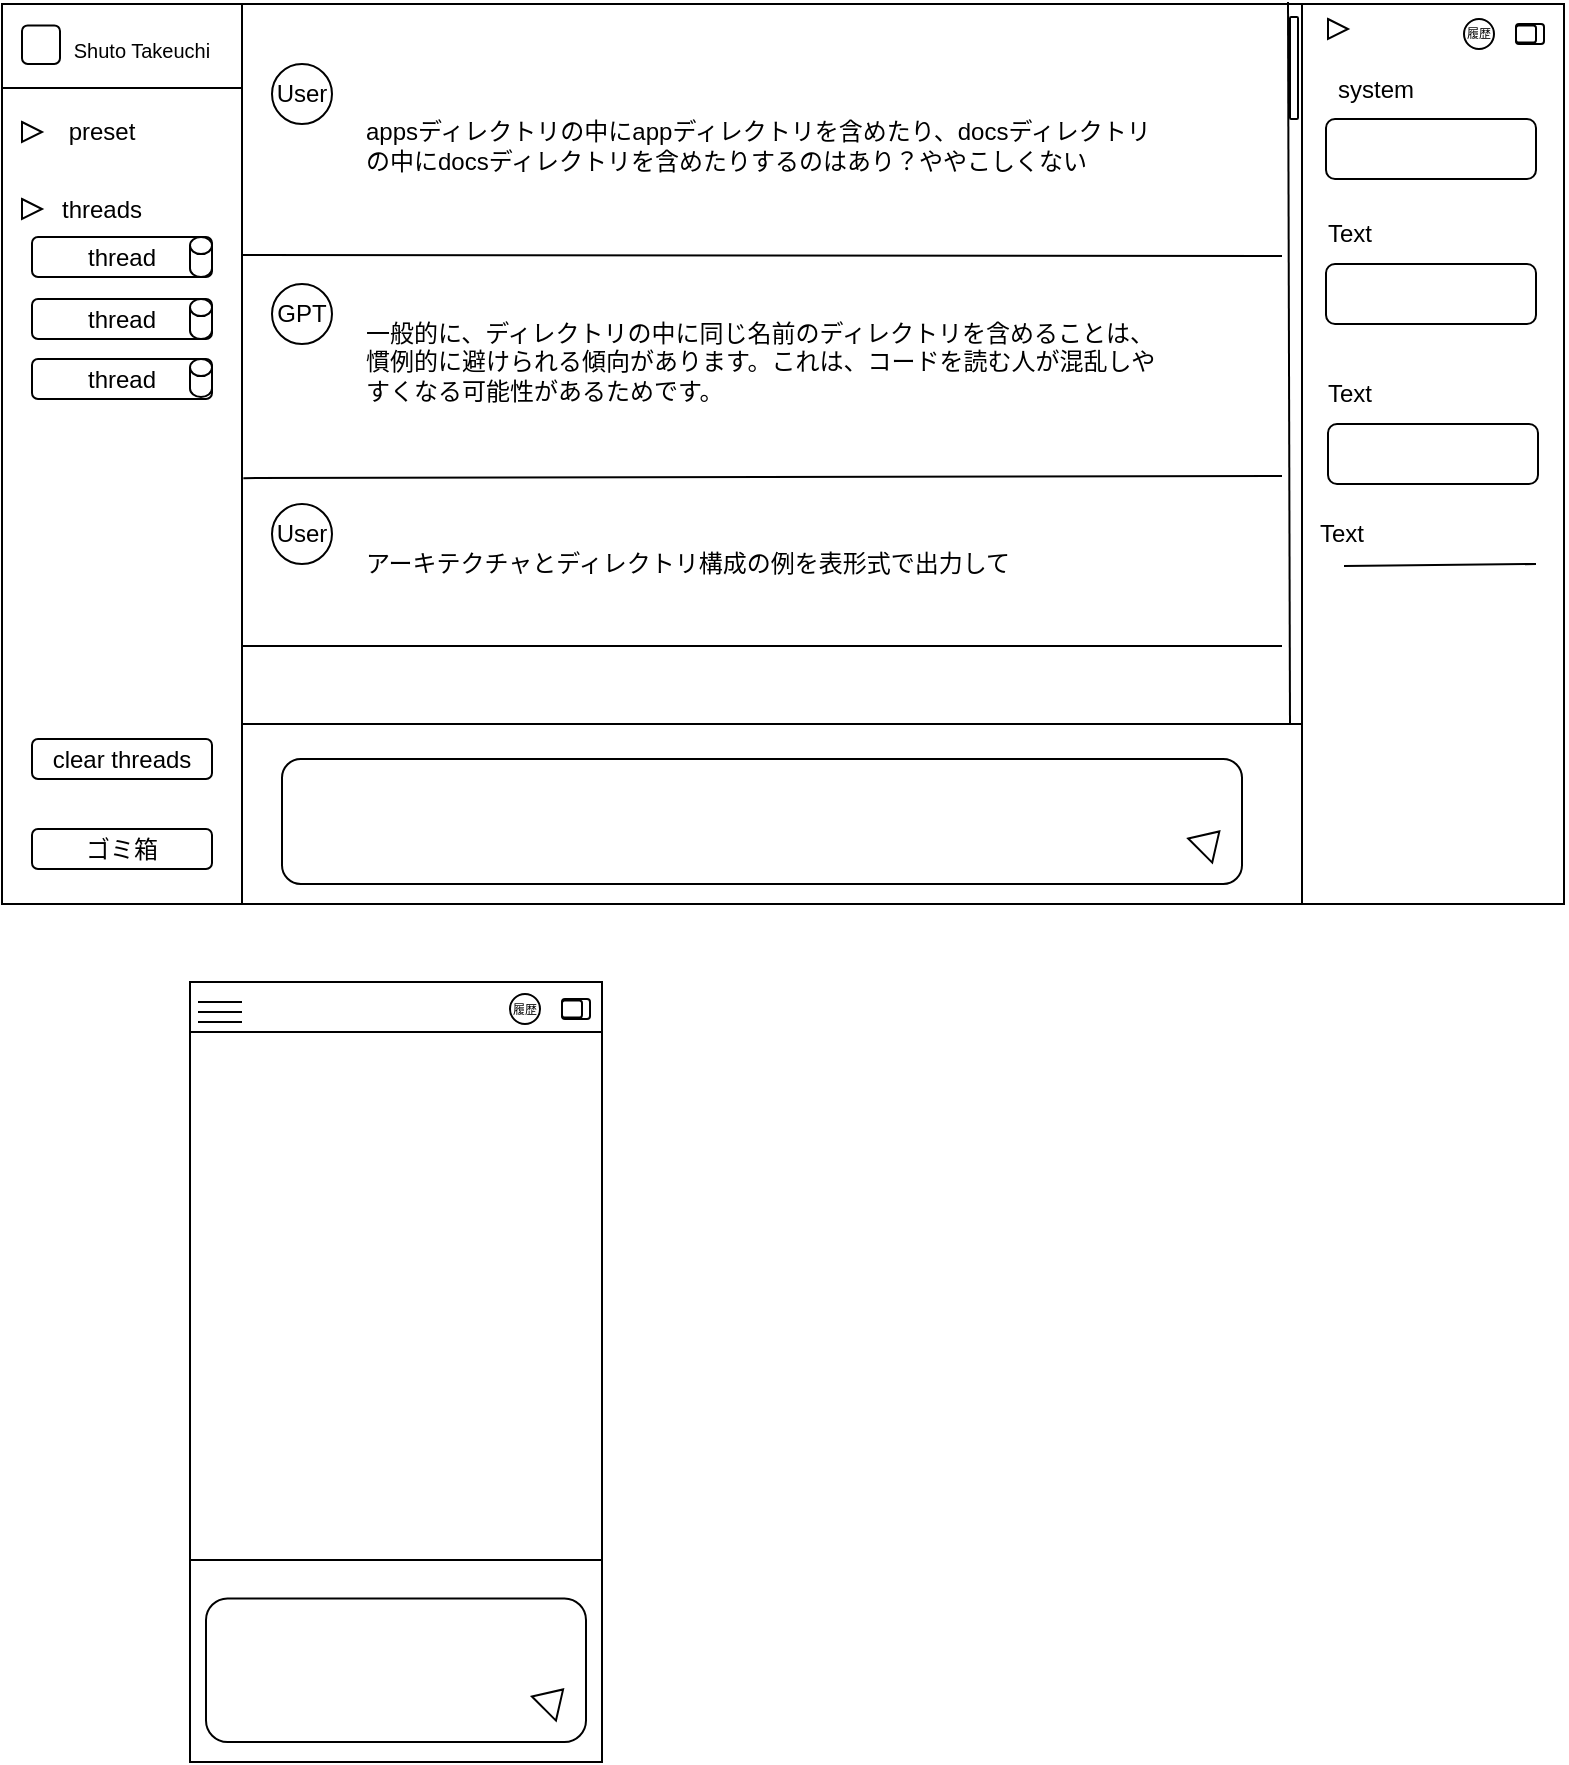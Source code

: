 <mxfile>
    <diagram id="FMtEM3pijoWbAXAAOCo-" name="ページ1">
        <mxGraphModel dx="1085" dy="618" grid="1" gridSize="10" guides="1" tooltips="1" connect="1" arrows="1" fold="1" page="1" pageScale="1" pageWidth="827" pageHeight="1169" math="0" shadow="0">
            <root>
                <mxCell id="0"/>
                <mxCell id="1" parent="0"/>
                <mxCell id="3" value="" style="rounded=0;whiteSpace=wrap;html=1;" vertex="1" parent="1">
                    <mxGeometry x="30" y="391" width="780" height="450" as="geometry"/>
                </mxCell>
                <mxCell id="4" value="" style="rounded=0;whiteSpace=wrap;html=1;" vertex="1" parent="1">
                    <mxGeometry x="30" y="391" width="120" height="450" as="geometry"/>
                </mxCell>
                <mxCell id="5" value="" style="rounded=0;whiteSpace=wrap;html=1;fontSize=6;" vertex="1" parent="1">
                    <mxGeometry x="150" y="751" width="530" height="90" as="geometry"/>
                </mxCell>
                <mxCell id="6" value="" style="rounded=1;whiteSpace=wrap;html=1;fontSize=6;" vertex="1" parent="1">
                    <mxGeometry x="170" y="768.5" width="480" height="62.5" as="geometry"/>
                </mxCell>
                <mxCell id="7" value="" style="rounded=0;whiteSpace=wrap;html=1;" vertex="1" parent="1">
                    <mxGeometry x="680" y="391" width="131" height="450" as="geometry"/>
                </mxCell>
                <mxCell id="8" value="" style="rounded=1;whiteSpace=wrap;html=1;" vertex="1" parent="1">
                    <mxGeometry x="692" y="521" width="105" height="30" as="geometry"/>
                </mxCell>
                <mxCell id="9" value="" style="rounded=1;whiteSpace=wrap;html=1;" vertex="1" parent="1">
                    <mxGeometry x="693" y="601" width="105" height="30" as="geometry"/>
                </mxCell>
                <mxCell id="10" value="Text" style="text;html=1;strokeColor=none;fillColor=none;align=center;verticalAlign=middle;whiteSpace=wrap;rounded=0;" vertex="1" parent="1">
                    <mxGeometry x="679" y="491" width="50" height="30" as="geometry"/>
                </mxCell>
                <mxCell id="11" value="Text" style="text;html=1;strokeColor=none;fillColor=none;align=center;verticalAlign=middle;whiteSpace=wrap;rounded=0;" vertex="1" parent="1">
                    <mxGeometry x="679" y="571" width="50" height="30" as="geometry"/>
                </mxCell>
                <mxCell id="12" value="Text" style="text;html=1;strokeColor=none;fillColor=none;align=center;verticalAlign=middle;whiteSpace=wrap;rounded=0;" vertex="1" parent="1">
                    <mxGeometry x="675" y="641" width="50" height="30" as="geometry"/>
                </mxCell>
                <mxCell id="13" value="" style="endArrow=none;html=1;" edge="1" parent="1">
                    <mxGeometry width="50" height="50" relative="1" as="geometry">
                        <mxPoint x="701" y="672" as="sourcePoint"/>
                        <mxPoint x="797" y="671" as="targetPoint"/>
                    </mxGeometry>
                </mxCell>
                <mxCell id="14" value="" style="rounded=1;whiteSpace=wrap;html=1;" vertex="1" parent="1">
                    <mxGeometry x="674" y="397.5" width="4" height="51" as="geometry"/>
                </mxCell>
                <mxCell id="15" value="" style="rounded=1;whiteSpace=wrap;html=1;" vertex="1" parent="1">
                    <mxGeometry x="692" y="448.5" width="105" height="30" as="geometry"/>
                </mxCell>
                <mxCell id="16" value="system" style="text;html=1;strokeColor=none;fillColor=none;align=center;verticalAlign=middle;whiteSpace=wrap;rounded=0;" vertex="1" parent="1">
                    <mxGeometry x="692" y="418.5" width="50" height="30" as="geometry"/>
                </mxCell>
                <mxCell id="17" value="履歴" style="ellipse;whiteSpace=wrap;html=1;aspect=fixed;fontSize=6;" vertex="1" parent="1">
                    <mxGeometry x="761" y="398.5" width="15" height="15" as="geometry"/>
                </mxCell>
                <mxCell id="18" value="" style="rounded=1;whiteSpace=wrap;html=1;" vertex="1" parent="1">
                    <mxGeometry x="787" y="401" width="14" height="10" as="geometry"/>
                </mxCell>
                <mxCell id="19" value="" style="rounded=1;whiteSpace=wrap;html=1;" vertex="1" parent="1">
                    <mxGeometry x="787" y="401.69" width="10" height="8.62" as="geometry"/>
                </mxCell>
                <mxCell id="20" value="" style="triangle;whiteSpace=wrap;html=1;fontSize=6;" vertex="1" parent="1">
                    <mxGeometry x="693" y="398.5" width="10" height="10" as="geometry"/>
                </mxCell>
                <mxCell id="21" value="" style="triangle;whiteSpace=wrap;html=1;fontSize=6;rotation=-45;" vertex="1" parent="1">
                    <mxGeometry x="627.13" y="801" width="13.53" height="17" as="geometry"/>
                </mxCell>
                <mxCell id="22" value="User" style="ellipse;whiteSpace=wrap;html=1;aspect=fixed;" vertex="1" parent="1">
                    <mxGeometry x="165" y="421" width="30" height="30" as="geometry"/>
                </mxCell>
                <mxCell id="23" value="GPT" style="ellipse;whiteSpace=wrap;html=1;aspect=fixed;" vertex="1" parent="1">
                    <mxGeometry x="165" y="531" width="30" height="30" as="geometry"/>
                </mxCell>
                <mxCell id="24" value="" style="endArrow=none;html=1;" edge="1" parent="1">
                    <mxGeometry width="50" height="50" relative="1" as="geometry">
                        <mxPoint x="150" y="516.5" as="sourcePoint"/>
                        <mxPoint x="670" y="517" as="targetPoint"/>
                    </mxGeometry>
                </mxCell>
                <mxCell id="25" value="" style="endArrow=none;html=1;" edge="1" parent="1">
                    <mxGeometry width="50" height="50" relative="1" as="geometry">
                        <mxPoint x="150" y="712" as="sourcePoint"/>
                        <mxPoint x="670" y="712" as="targetPoint"/>
                    </mxGeometry>
                </mxCell>
                <mxCell id="26" value="" style="endArrow=none;html=1;exitX=0.001;exitY=0.627;exitDx=0;exitDy=0;exitPerimeter=0;" edge="1" parent="1">
                    <mxGeometry width="50" height="50" relative="1" as="geometry">
                        <mxPoint x="150.67" y="628.07" as="sourcePoint"/>
                        <mxPoint x="670" y="627" as="targetPoint"/>
                    </mxGeometry>
                </mxCell>
                <mxCell id="27" value="User" style="ellipse;whiteSpace=wrap;html=1;aspect=fixed;" vertex="1" parent="1">
                    <mxGeometry x="165" y="641" width="30" height="30" as="geometry"/>
                </mxCell>
                <mxCell id="28" value="" style="endArrow=none;html=1;" edge="1" parent="1">
                    <mxGeometry width="50" height="50" relative="1" as="geometry">
                        <mxPoint x="811" y="414.25" as="sourcePoint"/>
                        <mxPoint x="811" y="707.25" as="targetPoint"/>
                    </mxGeometry>
                </mxCell>
                <mxCell id="29" value="appsディレクトリの中にappディレクトリを含めたり、docsディレクトリの中にdocsディレクトリを含めたりするのはあり？ややこしくない" style="text;html=1;strokeColor=none;fillColor=none;align=left;verticalAlign=middle;whiteSpace=wrap;rounded=0;strokeWidth=4;" vertex="1" parent="1">
                    <mxGeometry x="210" y="423.5" width="400" height="77.5" as="geometry"/>
                </mxCell>
                <mxCell id="30" value="一般的に、ディレクトリの中に同じ名前のディレクトリを含めることは、慣例的に避けられる傾向があります。これは、コードを読む人が混乱しやすくなる可能性があるためです。" style="text;html=1;strokeColor=none;fillColor=none;align=left;verticalAlign=middle;whiteSpace=wrap;rounded=0;strokeWidth=4;" vertex="1" parent="1">
                    <mxGeometry x="210" y="531" width="400" height="77.5" as="geometry"/>
                </mxCell>
                <mxCell id="31" value="アーキテクチャとディレクトリ構成の例を表形式で出力して" style="text;html=1;strokeColor=none;fillColor=none;align=left;verticalAlign=middle;whiteSpace=wrap;rounded=0;strokeWidth=4;" vertex="1" parent="1">
                    <mxGeometry x="210" y="641" width="380" height="60" as="geometry"/>
                </mxCell>
                <mxCell id="32" value="" style="endArrow=none;html=1;" edge="1" parent="1">
                    <mxGeometry width="50" height="50" relative="1" as="geometry">
                        <mxPoint x="673" y="390.0" as="sourcePoint"/>
                        <mxPoint x="674" y="751" as="targetPoint"/>
                    </mxGeometry>
                </mxCell>
                <mxCell id="33" value="thread" style="rounded=1;whiteSpace=wrap;html=1;" vertex="1" parent="1">
                    <mxGeometry x="45" y="507.5" width="90" height="20" as="geometry"/>
                </mxCell>
                <mxCell id="35" value="thread" style="rounded=1;whiteSpace=wrap;html=1;" vertex="1" parent="1">
                    <mxGeometry x="45" y="538.5" width="90" height="20" as="geometry"/>
                </mxCell>
                <mxCell id="36" value="thread" style="rounded=1;whiteSpace=wrap;html=1;" vertex="1" parent="1">
                    <mxGeometry x="45" y="568.5" width="90" height="20" as="geometry"/>
                </mxCell>
                <mxCell id="37" value="clear threads" style="rounded=1;whiteSpace=wrap;html=1;" vertex="1" parent="1">
                    <mxGeometry x="45" y="758.5" width="90" height="20" as="geometry"/>
                </mxCell>
                <mxCell id="38" value="ゴミ箱" style="rounded=1;whiteSpace=wrap;html=1;" vertex="1" parent="1">
                    <mxGeometry x="45" y="803.5" width="90" height="20" as="geometry"/>
                </mxCell>
                <mxCell id="41" value="" style="rounded=1;whiteSpace=wrap;html=1;" vertex="1" parent="1">
                    <mxGeometry x="40" y="401.69" width="19" height="19.31" as="geometry"/>
                </mxCell>
                <mxCell id="42" value="Shuto Takeuchi" style="text;html=1;strokeColor=none;fillColor=none;align=center;verticalAlign=middle;whiteSpace=wrap;rounded=0;fontSize=10;" vertex="1" parent="1">
                    <mxGeometry x="45" y="398.5" width="110" height="30" as="geometry"/>
                </mxCell>
                <mxCell id="43" value="threads" style="text;html=1;strokeColor=none;fillColor=none;align=center;verticalAlign=middle;whiteSpace=wrap;rounded=0;" vertex="1" parent="1">
                    <mxGeometry x="55" y="478.5" width="50" height="30" as="geometry"/>
                </mxCell>
                <mxCell id="44" value="" style="shape=cylinder3;whiteSpace=wrap;html=1;boundedLbl=1;backgroundOutline=1;size=4.273;fontSize=10;" vertex="1" parent="1">
                    <mxGeometry x="124" y="507.5" width="11" height="20" as="geometry"/>
                </mxCell>
                <mxCell id="45" value="" style="shape=cylinder3;whiteSpace=wrap;html=1;boundedLbl=1;backgroundOutline=1;size=4.273;fontSize=10;" vertex="1" parent="1">
                    <mxGeometry x="124" y="538.5" width="11" height="20" as="geometry"/>
                </mxCell>
                <mxCell id="46" value="" style="shape=cylinder3;whiteSpace=wrap;html=1;boundedLbl=1;backgroundOutline=1;size=4.273;fontSize=10;" vertex="1" parent="1">
                    <mxGeometry x="124" y="568.5" width="11" height="19" as="geometry"/>
                </mxCell>
                <mxCell id="47" value="" style="triangle;whiteSpace=wrap;html=1;fontSize=6;" vertex="1" parent="1">
                    <mxGeometry x="40" y="488.5" width="10" height="10" as="geometry"/>
                </mxCell>
                <mxCell id="50" value="preset" style="text;html=1;strokeColor=none;fillColor=none;align=center;verticalAlign=middle;whiteSpace=wrap;rounded=0;" vertex="1" parent="1">
                    <mxGeometry x="55" y="440" width="50" height="30" as="geometry"/>
                </mxCell>
                <mxCell id="51" value="" style="triangle;whiteSpace=wrap;html=1;fontSize=6;" vertex="1" parent="1">
                    <mxGeometry x="40" y="450" width="10" height="10" as="geometry"/>
                </mxCell>
                <mxCell id="52" value="" style="endArrow=none;html=1;" edge="1" parent="1">
                    <mxGeometry width="50" height="50" relative="1" as="geometry">
                        <mxPoint x="30" y="433.05" as="sourcePoint"/>
                        <mxPoint x="150" y="433" as="targetPoint"/>
                    </mxGeometry>
                </mxCell>
                <mxCell id="54" value="" style="rounded=0;whiteSpace=wrap;html=1;fontSize=10;" vertex="1" parent="1">
                    <mxGeometry x="124" y="880" width="206" height="380" as="geometry"/>
                </mxCell>
                <mxCell id="55" value="" style="endArrow=none;html=1;" edge="1" parent="1">
                    <mxGeometry width="50" height="50" relative="1" as="geometry">
                        <mxPoint x="124" y="905" as="sourcePoint"/>
                        <mxPoint x="330" y="905" as="targetPoint"/>
                    </mxGeometry>
                </mxCell>
                <mxCell id="56" value="" style="endArrow=none;html=1;" edge="1" parent="1">
                    <mxGeometry width="50" height="50" relative="1" as="geometry">
                        <mxPoint x="128" y="900" as="sourcePoint"/>
                        <mxPoint x="150" y="900" as="targetPoint"/>
                    </mxGeometry>
                </mxCell>
                <mxCell id="57" value="" style="endArrow=none;html=1;" edge="1" parent="1">
                    <mxGeometry width="50" height="50" relative="1" as="geometry">
                        <mxPoint x="128" y="890" as="sourcePoint"/>
                        <mxPoint x="150" y="890" as="targetPoint"/>
                    </mxGeometry>
                </mxCell>
                <mxCell id="58" value="" style="endArrow=none;html=1;" edge="1" parent="1">
                    <mxGeometry width="50" height="50" relative="1" as="geometry">
                        <mxPoint x="128" y="895" as="sourcePoint"/>
                        <mxPoint x="150" y="895" as="targetPoint"/>
                    </mxGeometry>
                </mxCell>
                <mxCell id="62" value="履歴" style="ellipse;whiteSpace=wrap;html=1;aspect=fixed;fontSize=6;" vertex="1" parent="1">
                    <mxGeometry x="284" y="886" width="15" height="15" as="geometry"/>
                </mxCell>
                <mxCell id="63" value="" style="rounded=1;whiteSpace=wrap;html=1;" vertex="1" parent="1">
                    <mxGeometry x="310" y="888.5" width="14" height="10" as="geometry"/>
                </mxCell>
                <mxCell id="64" value="" style="rounded=1;whiteSpace=wrap;html=1;" vertex="1" parent="1">
                    <mxGeometry x="310" y="889.19" width="10" height="8.62" as="geometry"/>
                </mxCell>
                <mxCell id="65" value="" style="rounded=0;whiteSpace=wrap;html=1;fontSize=6;" vertex="1" parent="1">
                    <mxGeometry x="124" y="1169" width="206" height="101" as="geometry"/>
                </mxCell>
                <mxCell id="66" value="" style="rounded=1;whiteSpace=wrap;html=1;fontSize=6;" vertex="1" parent="1">
                    <mxGeometry x="132" y="1188.25" width="190" height="71.75" as="geometry"/>
                </mxCell>
                <mxCell id="67" value="" style="triangle;whiteSpace=wrap;html=1;fontSize=6;rotation=-45;" vertex="1" parent="1">
                    <mxGeometry x="299.0" y="1230" width="13.53" height="17" as="geometry"/>
                </mxCell>
            </root>
        </mxGraphModel>
    </diagram>
</mxfile>